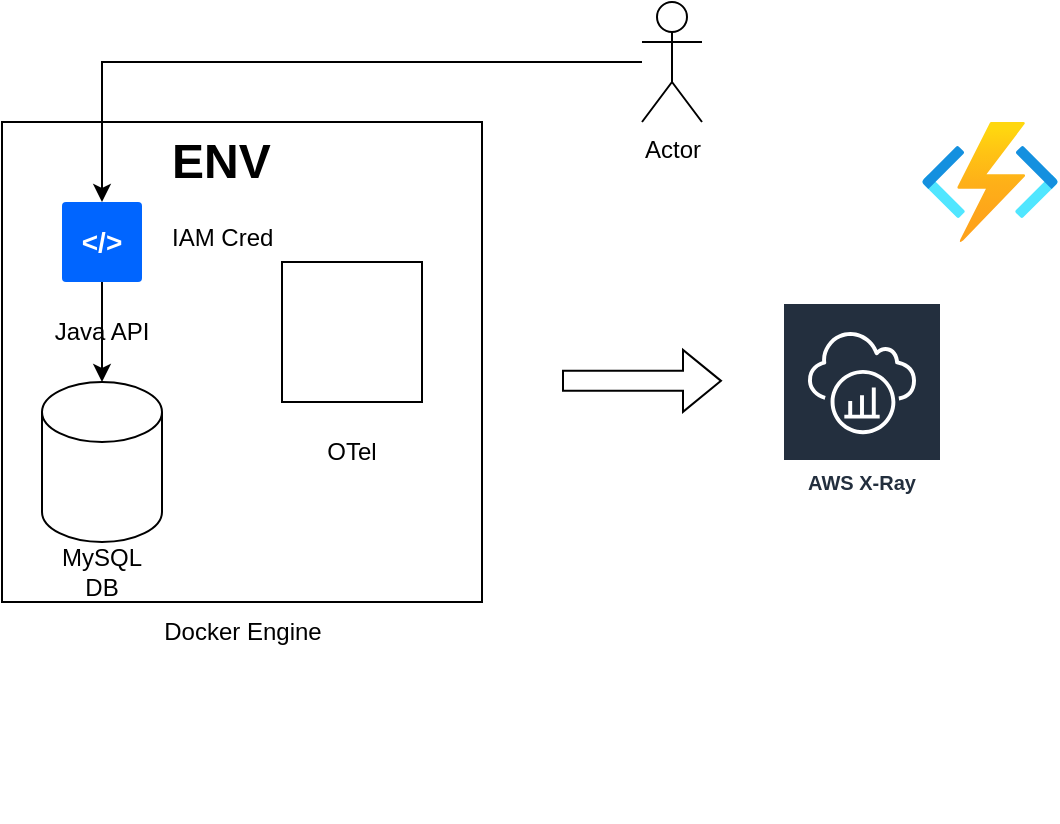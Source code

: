 <mxfile version="20.8.0" type="github">
  <diagram id="xEQzkb0CyzByuY8C_OpZ" name="Page-1">
    <mxGraphModel dx="819" dy="432" grid="1" gridSize="10" guides="1" tooltips="1" connect="1" arrows="1" fold="1" page="1" pageScale="1" pageWidth="850" pageHeight="1100" math="0" shadow="0">
      <root>
        <mxCell id="0" />
        <mxCell id="1" parent="0" />
        <mxCell id="66azEOCFAzhPBzmxmGWv-1" value="" style="rounded=0;whiteSpace=wrap;html=1;" vertex="1" parent="1">
          <mxGeometry x="20" y="130" width="240" height="240" as="geometry" />
        </mxCell>
        <mxCell id="66azEOCFAzhPBzmxmGWv-2" value="Docker Engine" style="text;html=1;align=center;verticalAlign=middle;resizable=0;points=[];autosize=1;strokeColor=none;fillColor=none;" vertex="1" parent="1">
          <mxGeometry x="90" y="370" width="100" height="30" as="geometry" />
        </mxCell>
        <mxCell id="66azEOCFAzhPBzmxmGWv-3" value="&amp;lt;/&amp;gt;" style="rounded=1;arcSize=5;fillColor=#0065FF;strokeColor=none;fontColor=#ffffff;align=center;verticalAlign=middle;whiteSpace=wrap;fontSize=14;fontStyle=1;html=1;sketch=0;" vertex="1" parent="1">
          <mxGeometry x="50" y="170" width="40" height="40" as="geometry" />
        </mxCell>
        <mxCell id="66azEOCFAzhPBzmxmGWv-4" value="" style="shape=cylinder3;whiteSpace=wrap;html=1;boundedLbl=1;backgroundOutline=1;size=15;" vertex="1" parent="1">
          <mxGeometry x="40" y="260" width="60" height="80" as="geometry" />
        </mxCell>
        <mxCell id="66azEOCFAzhPBzmxmGWv-5" value="Java API" style="text;html=1;strokeColor=none;fillColor=none;align=center;verticalAlign=middle;whiteSpace=wrap;rounded=0;" vertex="1" parent="1">
          <mxGeometry x="40" y="220" width="60" height="30" as="geometry" />
        </mxCell>
        <mxCell id="66azEOCFAzhPBzmxmGWv-6" value="MySQL DB" style="text;html=1;strokeColor=none;fillColor=none;align=center;verticalAlign=middle;whiteSpace=wrap;rounded=0;" vertex="1" parent="1">
          <mxGeometry x="40" y="340" width="60" height="30" as="geometry" />
        </mxCell>
        <mxCell id="66azEOCFAzhPBzmxmGWv-7" value="" style="whiteSpace=wrap;html=1;aspect=fixed;" vertex="1" parent="1">
          <mxGeometry x="160" y="200" width="70" height="70" as="geometry" />
        </mxCell>
        <mxCell id="66azEOCFAzhPBzmxmGWv-8" value="OTel" style="text;html=1;strokeColor=none;fillColor=none;align=center;verticalAlign=middle;whiteSpace=wrap;rounded=0;" vertex="1" parent="1">
          <mxGeometry x="165" y="280" width="60" height="30" as="geometry" />
        </mxCell>
        <mxCell id="66azEOCFAzhPBzmxmGWv-9" value="&lt;h1&gt;ENV&lt;/h1&gt;&lt;p&gt;IAM Cred&lt;/p&gt;" style="text;html=1;strokeColor=none;fillColor=none;spacing=5;spacingTop=-20;whiteSpace=wrap;overflow=hidden;rounded=0;" vertex="1" parent="1">
          <mxGeometry x="100" y="130" width="140" height="90" as="geometry" />
        </mxCell>
        <mxCell id="66azEOCFAzhPBzmxmGWv-10" value="" style="shape=flexArrow;endArrow=classic;html=1;rounded=0;" edge="1" parent="1">
          <mxGeometry width="50" height="50" relative="1" as="geometry">
            <mxPoint x="300" y="259.43" as="sourcePoint" />
            <mxPoint x="380" y="259.43" as="targetPoint" />
          </mxGeometry>
        </mxCell>
        <mxCell id="66azEOCFAzhPBzmxmGWv-13" value="AWS X-Ray" style="sketch=0;outlineConnect=0;fontColor=#232F3E;gradientColor=none;strokeColor=#ffffff;fillColor=#232F3E;dashed=0;verticalLabelPosition=middle;verticalAlign=bottom;align=center;html=1;whiteSpace=wrap;fontSize=10;fontStyle=1;spacing=3;shape=mxgraph.aws4.productIcon;prIcon=mxgraph.aws4.xray;" vertex="1" parent="1">
          <mxGeometry x="410" y="220" width="80" height="100" as="geometry" />
        </mxCell>
        <mxCell id="66azEOCFAzhPBzmxmGWv-15" value="" style="endArrow=classic;html=1;rounded=0;exitX=0.5;exitY=1;exitDx=0;exitDy=0;" edge="1" parent="1" source="66azEOCFAzhPBzmxmGWv-3" target="66azEOCFAzhPBzmxmGWv-4">
          <mxGeometry width="50" height="50" relative="1" as="geometry">
            <mxPoint x="100" y="230" as="sourcePoint" />
            <mxPoint x="150" y="180" as="targetPoint" />
          </mxGeometry>
        </mxCell>
        <mxCell id="66azEOCFAzhPBzmxmGWv-17" style="edgeStyle=orthogonalEdgeStyle;rounded=0;orthogonalLoop=1;jettySize=auto;html=1;entryX=0.5;entryY=0;entryDx=0;entryDy=0;" edge="1" parent="1" source="66azEOCFAzhPBzmxmGWv-16" target="66azEOCFAzhPBzmxmGWv-3">
          <mxGeometry relative="1" as="geometry" />
        </mxCell>
        <mxCell id="66azEOCFAzhPBzmxmGWv-16" value="Actor" style="shape=umlActor;verticalLabelPosition=bottom;verticalAlign=top;html=1;outlineConnect=0;" vertex="1" parent="1">
          <mxGeometry x="340" y="70" width="30" height="60" as="geometry" />
        </mxCell>
        <mxCell id="66azEOCFAzhPBzmxmGWv-18" value="" style="shape=image;html=1;verticalAlign=top;verticalLabelPosition=bottom;labelBackgroundColor=#ffffff;imageAspect=0;aspect=fixed;image=https://cdn0.iconfinder.com/data/icons/long-shadow-web-icons/512/python-128.png" vertex="1" parent="1">
          <mxGeometry x="80" y="440" width="40" height="40" as="geometry" />
        </mxCell>
        <mxCell id="66azEOCFAzhPBzmxmGWv-22" value="" style="aspect=fixed;html=1;points=[];align=center;image;fontSize=12;image=img/lib/azure2/compute/Function_Apps.svg;" vertex="1" parent="1">
          <mxGeometry x="480" y="130" width="68" height="60" as="geometry" />
        </mxCell>
      </root>
    </mxGraphModel>
  </diagram>
</mxfile>
